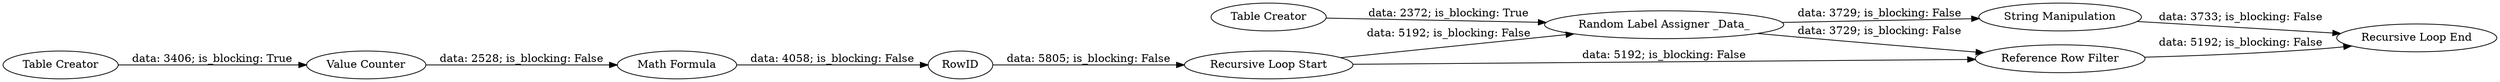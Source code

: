 digraph {
	"8314546357928073886_85" [label="Recursive Loop End"]
	"8314546357928073886_82" [label="Table Creator"]
	"8314546357928073886_79" [label="Value Counter"]
	"8314546357928073886_84" [label="Reference Row Filter"]
	"8314546357928073886_80" [label="Math Formula"]
	"8314546357928073886_81" [label=RowID]
	"8314546357928073886_76" [label="Table Creator"]
	"8314546357928073886_78" [label="Random Label Assigner _Data_"]
	"8314546357928073886_86" [label="String Manipulation"]
	"8314546357928073886_83" [label="Recursive Loop Start"]
	"8314546357928073886_83" -> "8314546357928073886_84" [label="data: 5192; is_blocking: False"]
	"8314546357928073886_82" -> "8314546357928073886_78" [label="data: 2372; is_blocking: True"]
	"8314546357928073886_78" -> "8314546357928073886_84" [label="data: 3729; is_blocking: False"]
	"8314546357928073886_84" -> "8314546357928073886_85" [label="data: 5192; is_blocking: False"]
	"8314546357928073886_83" -> "8314546357928073886_78" [label="data: 5192; is_blocking: False"]
	"8314546357928073886_76" -> "8314546357928073886_79" [label="data: 3406; is_blocking: True"]
	"8314546357928073886_79" -> "8314546357928073886_80" [label="data: 2528; is_blocking: False"]
	"8314546357928073886_86" -> "8314546357928073886_85" [label="data: 3733; is_blocking: False"]
	"8314546357928073886_78" -> "8314546357928073886_86" [label="data: 3729; is_blocking: False"]
	"8314546357928073886_81" -> "8314546357928073886_83" [label="data: 5805; is_blocking: False"]
	"8314546357928073886_80" -> "8314546357928073886_81" [label="data: 4058; is_blocking: False"]
	rankdir=LR
}
